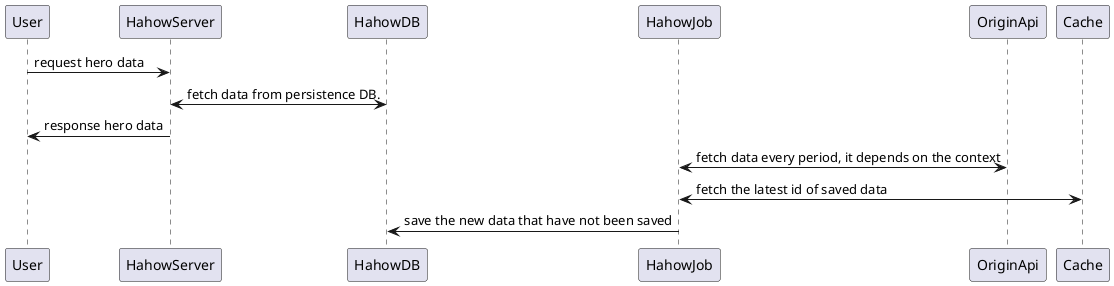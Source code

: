 @startuml

User -> HahowServer: request hero data
HahowServer <-> HahowDB: fetch data from persistence DB.
User <- HahowServer: response hero data

HahowJob <-> OriginApi: fetch data every period, it depends on the context

HahowJob <-> Cache: fetch the latest id of saved data
HahowJob -> HahowDB: save the new data that have not been saved


@enduml